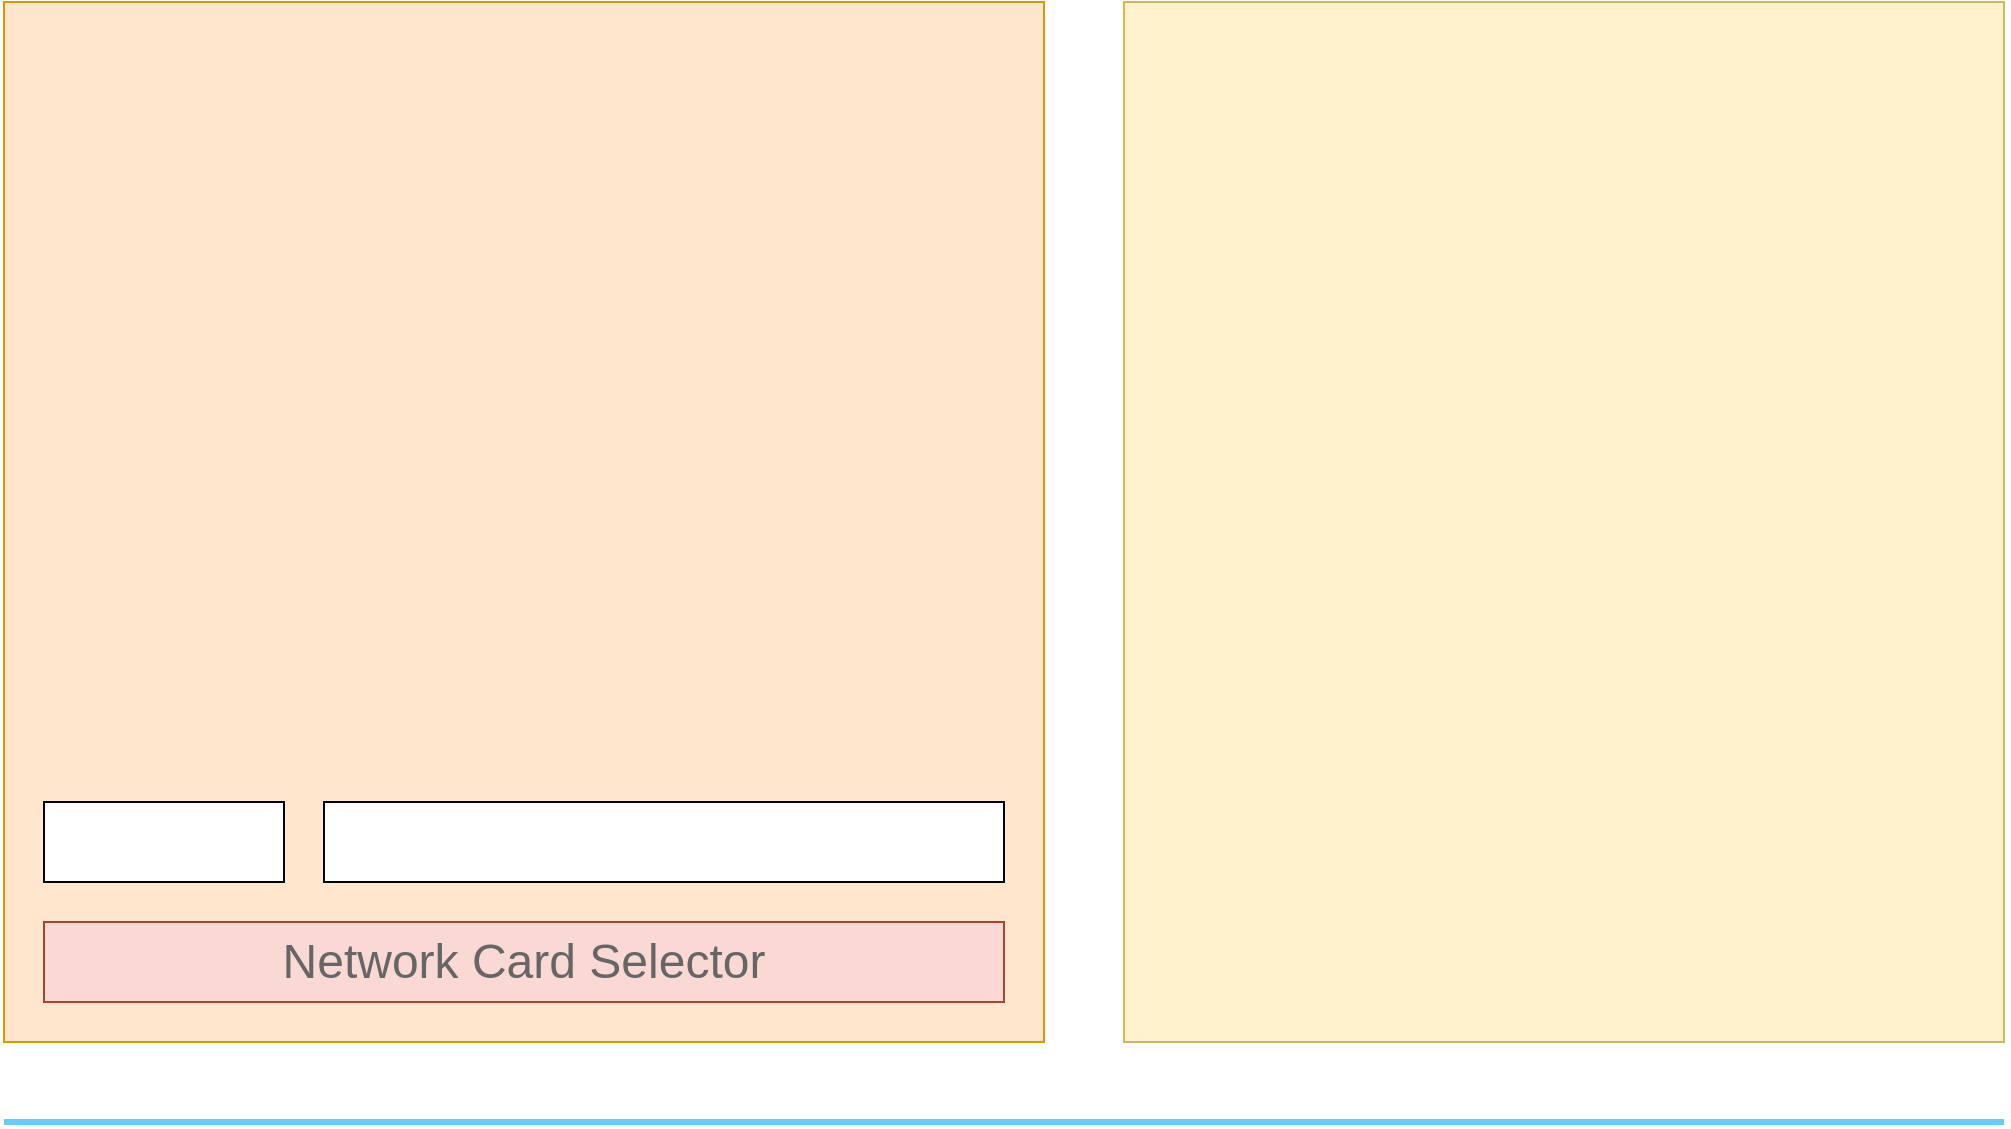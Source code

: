 <mxfile version="14.6.6" type="github">
  <diagram id="JCKB8MocDSN7x97dPDkK" name="Page-1">
    <mxGraphModel dx="1483" dy="897" grid="1" gridSize="10" guides="1" tooltips="1" connect="1" arrows="1" fold="1" page="1" pageScale="1" pageWidth="1654" pageHeight="2336" math="0" shadow="0">
      <root>
        <mxCell id="0" />
        <mxCell id="1" parent="0" />
        <mxCell id="Dv_WCurl7W9lhUE-oqcY-5" value="" style="rounded=0;whiteSpace=wrap;html=1;fillColor=#ffe6cc;strokeColor=#d79b00;" vertex="1" parent="1">
          <mxGeometry x="200" y="400" width="520" height="520" as="geometry" />
        </mxCell>
        <mxCell id="Dv_WCurl7W9lhUE-oqcY-7" value="" style="rounded=0;whiteSpace=wrap;html=1;fillColor=#fff2cc;strokeColor=#d6b656;" vertex="1" parent="1">
          <mxGeometry x="760" y="400" width="440" height="520" as="geometry" />
        </mxCell>
        <mxCell id="Dv_WCurl7W9lhUE-oqcY-8" value="" style="endArrow=none;html=1;fillColor=#e1d5e7;strokeWidth=3;strokeColor=#66CCFF;" edge="1" parent="1">
          <mxGeometry width="50" height="50" relative="1" as="geometry">
            <mxPoint x="200" y="960" as="sourcePoint" />
            <mxPoint x="1200" y="960" as="targetPoint" />
          </mxGeometry>
        </mxCell>
        <mxCell id="Dv_WCurl7W9lhUE-oqcY-9" value="&lt;font style=&quot;font-size: 24px&quot; color=&quot;#666666&quot;&gt;Network Card Selector&lt;/font&gt;" style="rounded=0;whiteSpace=wrap;html=1;fillColor=#fad9d5;strokeColor=#ae4132;" vertex="1" parent="1">
          <mxGeometry x="220" y="860" width="480" height="40" as="geometry" />
        </mxCell>
        <mxCell id="Dv_WCurl7W9lhUE-oqcY-10" value="" style="rounded=0;whiteSpace=wrap;html=1;" vertex="1" parent="1">
          <mxGeometry x="220" y="800" width="120" height="40" as="geometry" />
        </mxCell>
        <mxCell id="Dv_WCurl7W9lhUE-oqcY-11" value="" style="rounded=0;whiteSpace=wrap;html=1;" vertex="1" parent="1">
          <mxGeometry x="360" y="800" width="340" height="40" as="geometry" />
        </mxCell>
      </root>
    </mxGraphModel>
  </diagram>
</mxfile>
